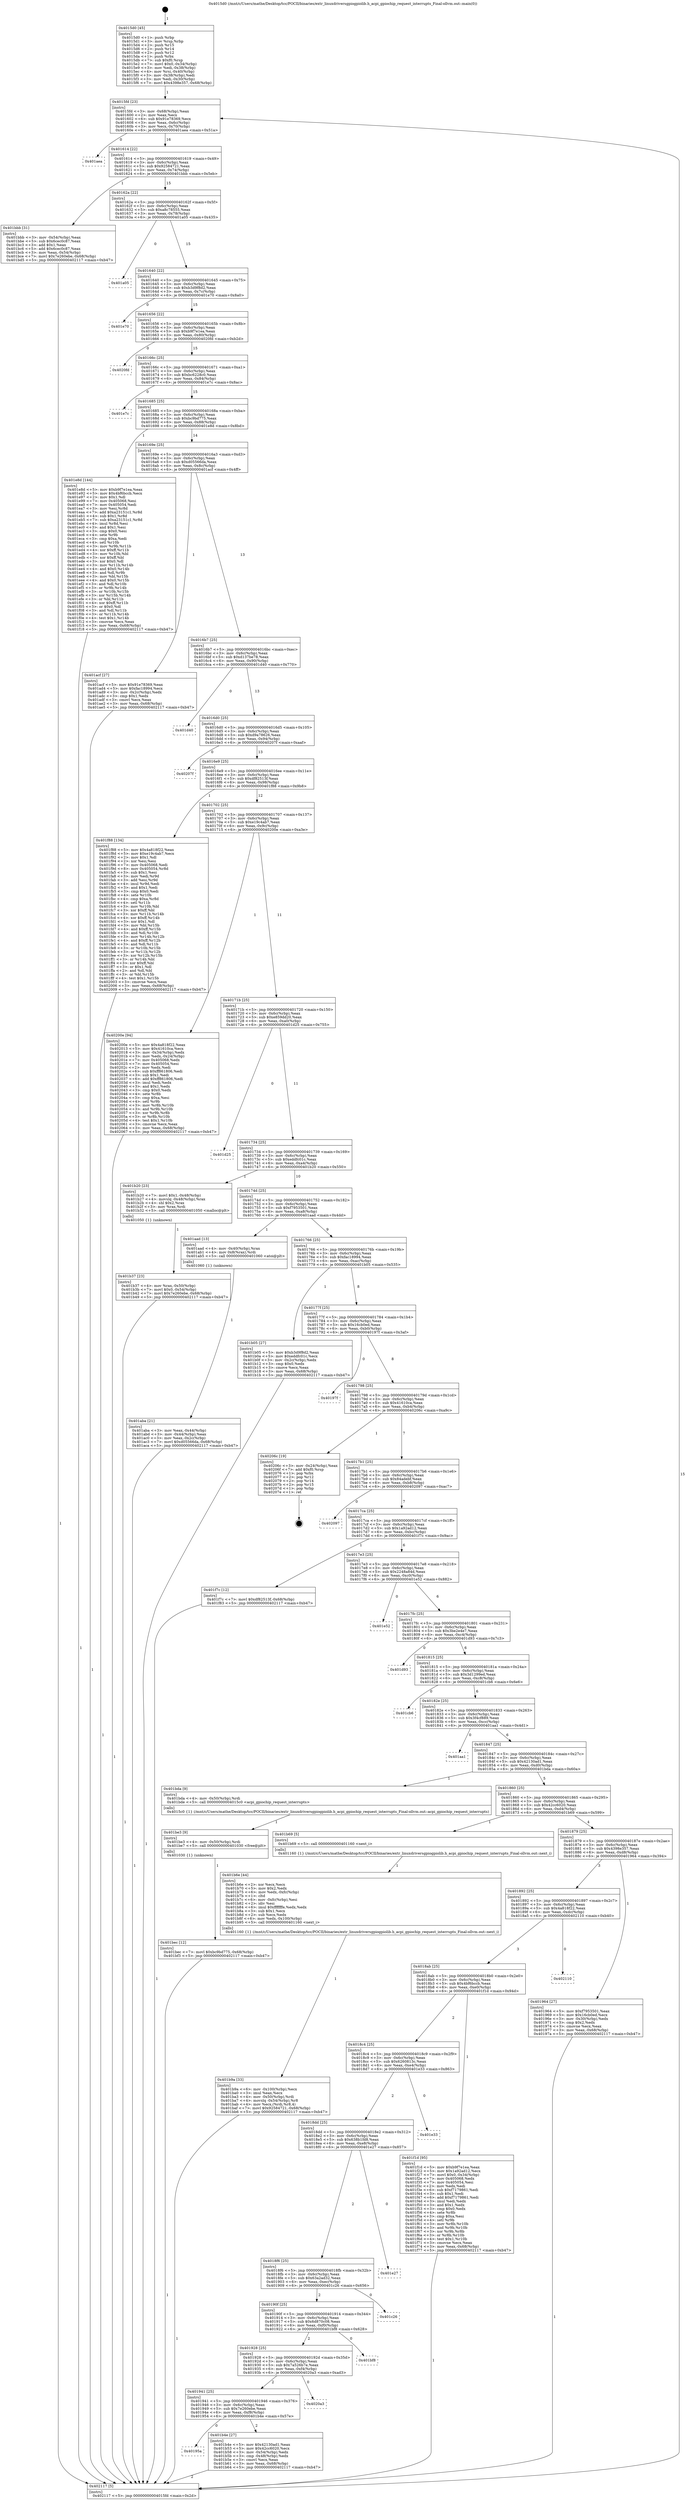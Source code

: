 digraph "0x4015d0" {
  label = "0x4015d0 (/mnt/c/Users/mathe/Desktop/tcc/POCII/binaries/extr_linuxdriversgpiogpiolib.h_acpi_gpiochip_request_interrupts_Final-ollvm.out::main(0))"
  labelloc = "t"
  node[shape=record]

  Entry [label="",width=0.3,height=0.3,shape=circle,fillcolor=black,style=filled]
  "0x4015fd" [label="{
     0x4015fd [23]\l
     | [instrs]\l
     &nbsp;&nbsp;0x4015fd \<+3\>: mov -0x68(%rbp),%eax\l
     &nbsp;&nbsp;0x401600 \<+2\>: mov %eax,%ecx\l
     &nbsp;&nbsp;0x401602 \<+6\>: sub $0x91e78369,%ecx\l
     &nbsp;&nbsp;0x401608 \<+3\>: mov %eax,-0x6c(%rbp)\l
     &nbsp;&nbsp;0x40160b \<+3\>: mov %ecx,-0x70(%rbp)\l
     &nbsp;&nbsp;0x40160e \<+6\>: je 0000000000401aea \<main+0x51a\>\l
  }"]
  "0x401aea" [label="{
     0x401aea\l
  }", style=dashed]
  "0x401614" [label="{
     0x401614 [22]\l
     | [instrs]\l
     &nbsp;&nbsp;0x401614 \<+5\>: jmp 0000000000401619 \<main+0x49\>\l
     &nbsp;&nbsp;0x401619 \<+3\>: mov -0x6c(%rbp),%eax\l
     &nbsp;&nbsp;0x40161c \<+5\>: sub $0x92584721,%eax\l
     &nbsp;&nbsp;0x401621 \<+3\>: mov %eax,-0x74(%rbp)\l
     &nbsp;&nbsp;0x401624 \<+6\>: je 0000000000401bbb \<main+0x5eb\>\l
  }"]
  Exit [label="",width=0.3,height=0.3,shape=circle,fillcolor=black,style=filled,peripheries=2]
  "0x401bbb" [label="{
     0x401bbb [31]\l
     | [instrs]\l
     &nbsp;&nbsp;0x401bbb \<+3\>: mov -0x54(%rbp),%eax\l
     &nbsp;&nbsp;0x401bbe \<+5\>: sub $0x6cec0c87,%eax\l
     &nbsp;&nbsp;0x401bc3 \<+3\>: add $0x1,%eax\l
     &nbsp;&nbsp;0x401bc6 \<+5\>: add $0x6cec0c87,%eax\l
     &nbsp;&nbsp;0x401bcb \<+3\>: mov %eax,-0x54(%rbp)\l
     &nbsp;&nbsp;0x401bce \<+7\>: movl $0x7e260ebe,-0x68(%rbp)\l
     &nbsp;&nbsp;0x401bd5 \<+5\>: jmp 0000000000402117 \<main+0xb47\>\l
  }"]
  "0x40162a" [label="{
     0x40162a [22]\l
     | [instrs]\l
     &nbsp;&nbsp;0x40162a \<+5\>: jmp 000000000040162f \<main+0x5f\>\l
     &nbsp;&nbsp;0x40162f \<+3\>: mov -0x6c(%rbp),%eax\l
     &nbsp;&nbsp;0x401632 \<+5\>: sub $0xa8c78555,%eax\l
     &nbsp;&nbsp;0x401637 \<+3\>: mov %eax,-0x78(%rbp)\l
     &nbsp;&nbsp;0x40163a \<+6\>: je 0000000000401a05 \<main+0x435\>\l
  }"]
  "0x401bec" [label="{
     0x401bec [12]\l
     | [instrs]\l
     &nbsp;&nbsp;0x401bec \<+7\>: movl $0xbc9bd775,-0x68(%rbp)\l
     &nbsp;&nbsp;0x401bf3 \<+5\>: jmp 0000000000402117 \<main+0xb47\>\l
  }"]
  "0x401a05" [label="{
     0x401a05\l
  }", style=dashed]
  "0x401640" [label="{
     0x401640 [22]\l
     | [instrs]\l
     &nbsp;&nbsp;0x401640 \<+5\>: jmp 0000000000401645 \<main+0x75\>\l
     &nbsp;&nbsp;0x401645 \<+3\>: mov -0x6c(%rbp),%eax\l
     &nbsp;&nbsp;0x401648 \<+5\>: sub $0xb3d9f8d2,%eax\l
     &nbsp;&nbsp;0x40164d \<+3\>: mov %eax,-0x7c(%rbp)\l
     &nbsp;&nbsp;0x401650 \<+6\>: je 0000000000401e70 \<main+0x8a0\>\l
  }"]
  "0x401be3" [label="{
     0x401be3 [9]\l
     | [instrs]\l
     &nbsp;&nbsp;0x401be3 \<+4\>: mov -0x50(%rbp),%rdi\l
     &nbsp;&nbsp;0x401be7 \<+5\>: call 0000000000401030 \<free@plt\>\l
     | [calls]\l
     &nbsp;&nbsp;0x401030 \{1\} (unknown)\l
  }"]
  "0x401e70" [label="{
     0x401e70\l
  }", style=dashed]
  "0x401656" [label="{
     0x401656 [22]\l
     | [instrs]\l
     &nbsp;&nbsp;0x401656 \<+5\>: jmp 000000000040165b \<main+0x8b\>\l
     &nbsp;&nbsp;0x40165b \<+3\>: mov -0x6c(%rbp),%eax\l
     &nbsp;&nbsp;0x40165e \<+5\>: sub $0xb9f7e1ea,%eax\l
     &nbsp;&nbsp;0x401663 \<+3\>: mov %eax,-0x80(%rbp)\l
     &nbsp;&nbsp;0x401666 \<+6\>: je 00000000004020fd \<main+0xb2d\>\l
  }"]
  "0x401b9a" [label="{
     0x401b9a [33]\l
     | [instrs]\l
     &nbsp;&nbsp;0x401b9a \<+6\>: mov -0x100(%rbp),%ecx\l
     &nbsp;&nbsp;0x401ba0 \<+3\>: imul %eax,%ecx\l
     &nbsp;&nbsp;0x401ba3 \<+4\>: mov -0x50(%rbp),%rdi\l
     &nbsp;&nbsp;0x401ba7 \<+4\>: movslq -0x54(%rbp),%r8\l
     &nbsp;&nbsp;0x401bab \<+4\>: mov %ecx,(%rdi,%r8,4)\l
     &nbsp;&nbsp;0x401baf \<+7\>: movl $0x92584721,-0x68(%rbp)\l
     &nbsp;&nbsp;0x401bb6 \<+5\>: jmp 0000000000402117 \<main+0xb47\>\l
  }"]
  "0x4020fd" [label="{
     0x4020fd\l
  }", style=dashed]
  "0x40166c" [label="{
     0x40166c [25]\l
     | [instrs]\l
     &nbsp;&nbsp;0x40166c \<+5\>: jmp 0000000000401671 \<main+0xa1\>\l
     &nbsp;&nbsp;0x401671 \<+3\>: mov -0x6c(%rbp),%eax\l
     &nbsp;&nbsp;0x401674 \<+5\>: sub $0xbc6228c0,%eax\l
     &nbsp;&nbsp;0x401679 \<+6\>: mov %eax,-0x84(%rbp)\l
     &nbsp;&nbsp;0x40167f \<+6\>: je 0000000000401e7c \<main+0x8ac\>\l
  }"]
  "0x401b6e" [label="{
     0x401b6e [44]\l
     | [instrs]\l
     &nbsp;&nbsp;0x401b6e \<+2\>: xor %ecx,%ecx\l
     &nbsp;&nbsp;0x401b70 \<+5\>: mov $0x2,%edx\l
     &nbsp;&nbsp;0x401b75 \<+6\>: mov %edx,-0xfc(%rbp)\l
     &nbsp;&nbsp;0x401b7b \<+1\>: cltd\l
     &nbsp;&nbsp;0x401b7c \<+6\>: mov -0xfc(%rbp),%esi\l
     &nbsp;&nbsp;0x401b82 \<+2\>: idiv %esi\l
     &nbsp;&nbsp;0x401b84 \<+6\>: imul $0xfffffffe,%edx,%edx\l
     &nbsp;&nbsp;0x401b8a \<+3\>: sub $0x1,%ecx\l
     &nbsp;&nbsp;0x401b8d \<+2\>: sub %ecx,%edx\l
     &nbsp;&nbsp;0x401b8f \<+6\>: mov %edx,-0x100(%rbp)\l
     &nbsp;&nbsp;0x401b95 \<+5\>: call 0000000000401160 \<next_i\>\l
     | [calls]\l
     &nbsp;&nbsp;0x401160 \{1\} (/mnt/c/Users/mathe/Desktop/tcc/POCII/binaries/extr_linuxdriversgpiogpiolib.h_acpi_gpiochip_request_interrupts_Final-ollvm.out::next_i)\l
  }"]
  "0x401e7c" [label="{
     0x401e7c\l
  }", style=dashed]
  "0x401685" [label="{
     0x401685 [25]\l
     | [instrs]\l
     &nbsp;&nbsp;0x401685 \<+5\>: jmp 000000000040168a \<main+0xba\>\l
     &nbsp;&nbsp;0x40168a \<+3\>: mov -0x6c(%rbp),%eax\l
     &nbsp;&nbsp;0x40168d \<+5\>: sub $0xbc9bd775,%eax\l
     &nbsp;&nbsp;0x401692 \<+6\>: mov %eax,-0x88(%rbp)\l
     &nbsp;&nbsp;0x401698 \<+6\>: je 0000000000401e8d \<main+0x8bd\>\l
  }"]
  "0x40195a" [label="{
     0x40195a\l
  }", style=dashed]
  "0x401e8d" [label="{
     0x401e8d [144]\l
     | [instrs]\l
     &nbsp;&nbsp;0x401e8d \<+5\>: mov $0xb9f7e1ea,%eax\l
     &nbsp;&nbsp;0x401e92 \<+5\>: mov $0x4bf6bccb,%ecx\l
     &nbsp;&nbsp;0x401e97 \<+2\>: mov $0x1,%dl\l
     &nbsp;&nbsp;0x401e99 \<+7\>: mov 0x405068,%esi\l
     &nbsp;&nbsp;0x401ea0 \<+7\>: mov 0x405054,%edi\l
     &nbsp;&nbsp;0x401ea7 \<+3\>: mov %esi,%r8d\l
     &nbsp;&nbsp;0x401eaa \<+7\>: add $0xa23151c1,%r8d\l
     &nbsp;&nbsp;0x401eb1 \<+4\>: sub $0x1,%r8d\l
     &nbsp;&nbsp;0x401eb5 \<+7\>: sub $0xa23151c1,%r8d\l
     &nbsp;&nbsp;0x401ebc \<+4\>: imul %r8d,%esi\l
     &nbsp;&nbsp;0x401ec0 \<+3\>: and $0x1,%esi\l
     &nbsp;&nbsp;0x401ec3 \<+3\>: cmp $0x0,%esi\l
     &nbsp;&nbsp;0x401ec6 \<+4\>: sete %r9b\l
     &nbsp;&nbsp;0x401eca \<+3\>: cmp $0xa,%edi\l
     &nbsp;&nbsp;0x401ecd \<+4\>: setl %r10b\l
     &nbsp;&nbsp;0x401ed1 \<+3\>: mov %r9b,%r11b\l
     &nbsp;&nbsp;0x401ed4 \<+4\>: xor $0xff,%r11b\l
     &nbsp;&nbsp;0x401ed8 \<+3\>: mov %r10b,%bl\l
     &nbsp;&nbsp;0x401edb \<+3\>: xor $0xff,%bl\l
     &nbsp;&nbsp;0x401ede \<+3\>: xor $0x0,%dl\l
     &nbsp;&nbsp;0x401ee1 \<+3\>: mov %r11b,%r14b\l
     &nbsp;&nbsp;0x401ee4 \<+4\>: and $0x0,%r14b\l
     &nbsp;&nbsp;0x401ee8 \<+3\>: and %dl,%r9b\l
     &nbsp;&nbsp;0x401eeb \<+3\>: mov %bl,%r15b\l
     &nbsp;&nbsp;0x401eee \<+4\>: and $0x0,%r15b\l
     &nbsp;&nbsp;0x401ef2 \<+3\>: and %dl,%r10b\l
     &nbsp;&nbsp;0x401ef5 \<+3\>: or %r9b,%r14b\l
     &nbsp;&nbsp;0x401ef8 \<+3\>: or %r10b,%r15b\l
     &nbsp;&nbsp;0x401efb \<+3\>: xor %r15b,%r14b\l
     &nbsp;&nbsp;0x401efe \<+3\>: or %bl,%r11b\l
     &nbsp;&nbsp;0x401f01 \<+4\>: xor $0xff,%r11b\l
     &nbsp;&nbsp;0x401f05 \<+3\>: or $0x0,%dl\l
     &nbsp;&nbsp;0x401f08 \<+3\>: and %dl,%r11b\l
     &nbsp;&nbsp;0x401f0b \<+3\>: or %r11b,%r14b\l
     &nbsp;&nbsp;0x401f0e \<+4\>: test $0x1,%r14b\l
     &nbsp;&nbsp;0x401f12 \<+3\>: cmovne %ecx,%eax\l
     &nbsp;&nbsp;0x401f15 \<+3\>: mov %eax,-0x68(%rbp)\l
     &nbsp;&nbsp;0x401f18 \<+5\>: jmp 0000000000402117 \<main+0xb47\>\l
  }"]
  "0x40169e" [label="{
     0x40169e [25]\l
     | [instrs]\l
     &nbsp;&nbsp;0x40169e \<+5\>: jmp 00000000004016a3 \<main+0xd3\>\l
     &nbsp;&nbsp;0x4016a3 \<+3\>: mov -0x6c(%rbp),%eax\l
     &nbsp;&nbsp;0x4016a6 \<+5\>: sub $0xd05566da,%eax\l
     &nbsp;&nbsp;0x4016ab \<+6\>: mov %eax,-0x8c(%rbp)\l
     &nbsp;&nbsp;0x4016b1 \<+6\>: je 0000000000401acf \<main+0x4ff\>\l
  }"]
  "0x401b4e" [label="{
     0x401b4e [27]\l
     | [instrs]\l
     &nbsp;&nbsp;0x401b4e \<+5\>: mov $0x42130ad1,%eax\l
     &nbsp;&nbsp;0x401b53 \<+5\>: mov $0x42cc6020,%ecx\l
     &nbsp;&nbsp;0x401b58 \<+3\>: mov -0x54(%rbp),%edx\l
     &nbsp;&nbsp;0x401b5b \<+3\>: cmp -0x48(%rbp),%edx\l
     &nbsp;&nbsp;0x401b5e \<+3\>: cmovl %ecx,%eax\l
     &nbsp;&nbsp;0x401b61 \<+3\>: mov %eax,-0x68(%rbp)\l
     &nbsp;&nbsp;0x401b64 \<+5\>: jmp 0000000000402117 \<main+0xb47\>\l
  }"]
  "0x401acf" [label="{
     0x401acf [27]\l
     | [instrs]\l
     &nbsp;&nbsp;0x401acf \<+5\>: mov $0x91e78369,%eax\l
     &nbsp;&nbsp;0x401ad4 \<+5\>: mov $0xfac18994,%ecx\l
     &nbsp;&nbsp;0x401ad9 \<+3\>: mov -0x2c(%rbp),%edx\l
     &nbsp;&nbsp;0x401adc \<+3\>: cmp $0x1,%edx\l
     &nbsp;&nbsp;0x401adf \<+3\>: cmovl %ecx,%eax\l
     &nbsp;&nbsp;0x401ae2 \<+3\>: mov %eax,-0x68(%rbp)\l
     &nbsp;&nbsp;0x401ae5 \<+5\>: jmp 0000000000402117 \<main+0xb47\>\l
  }"]
  "0x4016b7" [label="{
     0x4016b7 [25]\l
     | [instrs]\l
     &nbsp;&nbsp;0x4016b7 \<+5\>: jmp 00000000004016bc \<main+0xec\>\l
     &nbsp;&nbsp;0x4016bc \<+3\>: mov -0x6c(%rbp),%eax\l
     &nbsp;&nbsp;0x4016bf \<+5\>: sub $0xd137be78,%eax\l
     &nbsp;&nbsp;0x4016c4 \<+6\>: mov %eax,-0x90(%rbp)\l
     &nbsp;&nbsp;0x4016ca \<+6\>: je 0000000000401d40 \<main+0x770\>\l
  }"]
  "0x401941" [label="{
     0x401941 [25]\l
     | [instrs]\l
     &nbsp;&nbsp;0x401941 \<+5\>: jmp 0000000000401946 \<main+0x376\>\l
     &nbsp;&nbsp;0x401946 \<+3\>: mov -0x6c(%rbp),%eax\l
     &nbsp;&nbsp;0x401949 \<+5\>: sub $0x7e260ebe,%eax\l
     &nbsp;&nbsp;0x40194e \<+6\>: mov %eax,-0xf8(%rbp)\l
     &nbsp;&nbsp;0x401954 \<+6\>: je 0000000000401b4e \<main+0x57e\>\l
  }"]
  "0x401d40" [label="{
     0x401d40\l
  }", style=dashed]
  "0x4016d0" [label="{
     0x4016d0 [25]\l
     | [instrs]\l
     &nbsp;&nbsp;0x4016d0 \<+5\>: jmp 00000000004016d5 \<main+0x105\>\l
     &nbsp;&nbsp;0x4016d5 \<+3\>: mov -0x6c(%rbp),%eax\l
     &nbsp;&nbsp;0x4016d8 \<+5\>: sub $0xd9a78626,%eax\l
     &nbsp;&nbsp;0x4016dd \<+6\>: mov %eax,-0x94(%rbp)\l
     &nbsp;&nbsp;0x4016e3 \<+6\>: je 000000000040207f \<main+0xaaf\>\l
  }"]
  "0x4020a3" [label="{
     0x4020a3\l
  }", style=dashed]
  "0x40207f" [label="{
     0x40207f\l
  }", style=dashed]
  "0x4016e9" [label="{
     0x4016e9 [25]\l
     | [instrs]\l
     &nbsp;&nbsp;0x4016e9 \<+5\>: jmp 00000000004016ee \<main+0x11e\>\l
     &nbsp;&nbsp;0x4016ee \<+3\>: mov -0x6c(%rbp),%eax\l
     &nbsp;&nbsp;0x4016f1 \<+5\>: sub $0xdf82513f,%eax\l
     &nbsp;&nbsp;0x4016f6 \<+6\>: mov %eax,-0x98(%rbp)\l
     &nbsp;&nbsp;0x4016fc \<+6\>: je 0000000000401f88 \<main+0x9b8\>\l
  }"]
  "0x401928" [label="{
     0x401928 [25]\l
     | [instrs]\l
     &nbsp;&nbsp;0x401928 \<+5\>: jmp 000000000040192d \<main+0x35d\>\l
     &nbsp;&nbsp;0x40192d \<+3\>: mov -0x6c(%rbp),%eax\l
     &nbsp;&nbsp;0x401930 \<+5\>: sub $0x7a526b7e,%eax\l
     &nbsp;&nbsp;0x401935 \<+6\>: mov %eax,-0xf4(%rbp)\l
     &nbsp;&nbsp;0x40193b \<+6\>: je 00000000004020a3 \<main+0xad3\>\l
  }"]
  "0x401f88" [label="{
     0x401f88 [134]\l
     | [instrs]\l
     &nbsp;&nbsp;0x401f88 \<+5\>: mov $0x4a818f22,%eax\l
     &nbsp;&nbsp;0x401f8d \<+5\>: mov $0xe19c4ab7,%ecx\l
     &nbsp;&nbsp;0x401f92 \<+2\>: mov $0x1,%dl\l
     &nbsp;&nbsp;0x401f94 \<+2\>: xor %esi,%esi\l
     &nbsp;&nbsp;0x401f96 \<+7\>: mov 0x405068,%edi\l
     &nbsp;&nbsp;0x401f9d \<+8\>: mov 0x405054,%r8d\l
     &nbsp;&nbsp;0x401fa5 \<+3\>: sub $0x1,%esi\l
     &nbsp;&nbsp;0x401fa8 \<+3\>: mov %edi,%r9d\l
     &nbsp;&nbsp;0x401fab \<+3\>: add %esi,%r9d\l
     &nbsp;&nbsp;0x401fae \<+4\>: imul %r9d,%edi\l
     &nbsp;&nbsp;0x401fb2 \<+3\>: and $0x1,%edi\l
     &nbsp;&nbsp;0x401fb5 \<+3\>: cmp $0x0,%edi\l
     &nbsp;&nbsp;0x401fb8 \<+4\>: sete %r10b\l
     &nbsp;&nbsp;0x401fbc \<+4\>: cmp $0xa,%r8d\l
     &nbsp;&nbsp;0x401fc0 \<+4\>: setl %r11b\l
     &nbsp;&nbsp;0x401fc4 \<+3\>: mov %r10b,%bl\l
     &nbsp;&nbsp;0x401fc7 \<+3\>: xor $0xff,%bl\l
     &nbsp;&nbsp;0x401fca \<+3\>: mov %r11b,%r14b\l
     &nbsp;&nbsp;0x401fcd \<+4\>: xor $0xff,%r14b\l
     &nbsp;&nbsp;0x401fd1 \<+3\>: xor $0x1,%dl\l
     &nbsp;&nbsp;0x401fd4 \<+3\>: mov %bl,%r15b\l
     &nbsp;&nbsp;0x401fd7 \<+4\>: and $0xff,%r15b\l
     &nbsp;&nbsp;0x401fdb \<+3\>: and %dl,%r10b\l
     &nbsp;&nbsp;0x401fde \<+3\>: mov %r14b,%r12b\l
     &nbsp;&nbsp;0x401fe1 \<+4\>: and $0xff,%r12b\l
     &nbsp;&nbsp;0x401fe5 \<+3\>: and %dl,%r11b\l
     &nbsp;&nbsp;0x401fe8 \<+3\>: or %r10b,%r15b\l
     &nbsp;&nbsp;0x401feb \<+3\>: or %r11b,%r12b\l
     &nbsp;&nbsp;0x401fee \<+3\>: xor %r12b,%r15b\l
     &nbsp;&nbsp;0x401ff1 \<+3\>: or %r14b,%bl\l
     &nbsp;&nbsp;0x401ff4 \<+3\>: xor $0xff,%bl\l
     &nbsp;&nbsp;0x401ff7 \<+3\>: or $0x1,%dl\l
     &nbsp;&nbsp;0x401ffa \<+2\>: and %dl,%bl\l
     &nbsp;&nbsp;0x401ffc \<+3\>: or %bl,%r15b\l
     &nbsp;&nbsp;0x401fff \<+4\>: test $0x1,%r15b\l
     &nbsp;&nbsp;0x402003 \<+3\>: cmovne %ecx,%eax\l
     &nbsp;&nbsp;0x402006 \<+3\>: mov %eax,-0x68(%rbp)\l
     &nbsp;&nbsp;0x402009 \<+5\>: jmp 0000000000402117 \<main+0xb47\>\l
  }"]
  "0x401702" [label="{
     0x401702 [25]\l
     | [instrs]\l
     &nbsp;&nbsp;0x401702 \<+5\>: jmp 0000000000401707 \<main+0x137\>\l
     &nbsp;&nbsp;0x401707 \<+3\>: mov -0x6c(%rbp),%eax\l
     &nbsp;&nbsp;0x40170a \<+5\>: sub $0xe19c4ab7,%eax\l
     &nbsp;&nbsp;0x40170f \<+6\>: mov %eax,-0x9c(%rbp)\l
     &nbsp;&nbsp;0x401715 \<+6\>: je 000000000040200e \<main+0xa3e\>\l
  }"]
  "0x401bf8" [label="{
     0x401bf8\l
  }", style=dashed]
  "0x40200e" [label="{
     0x40200e [94]\l
     | [instrs]\l
     &nbsp;&nbsp;0x40200e \<+5\>: mov $0x4a818f22,%eax\l
     &nbsp;&nbsp;0x402013 \<+5\>: mov $0x41610ca,%ecx\l
     &nbsp;&nbsp;0x402018 \<+3\>: mov -0x34(%rbp),%edx\l
     &nbsp;&nbsp;0x40201b \<+3\>: mov %edx,-0x24(%rbp)\l
     &nbsp;&nbsp;0x40201e \<+7\>: mov 0x405068,%edx\l
     &nbsp;&nbsp;0x402025 \<+7\>: mov 0x405054,%esi\l
     &nbsp;&nbsp;0x40202c \<+2\>: mov %edx,%edi\l
     &nbsp;&nbsp;0x40202e \<+6\>: sub $0xff861806,%edi\l
     &nbsp;&nbsp;0x402034 \<+3\>: sub $0x1,%edi\l
     &nbsp;&nbsp;0x402037 \<+6\>: add $0xff861806,%edi\l
     &nbsp;&nbsp;0x40203d \<+3\>: imul %edi,%edx\l
     &nbsp;&nbsp;0x402040 \<+3\>: and $0x1,%edx\l
     &nbsp;&nbsp;0x402043 \<+3\>: cmp $0x0,%edx\l
     &nbsp;&nbsp;0x402046 \<+4\>: sete %r8b\l
     &nbsp;&nbsp;0x40204a \<+3\>: cmp $0xa,%esi\l
     &nbsp;&nbsp;0x40204d \<+4\>: setl %r9b\l
     &nbsp;&nbsp;0x402051 \<+3\>: mov %r8b,%r10b\l
     &nbsp;&nbsp;0x402054 \<+3\>: and %r9b,%r10b\l
     &nbsp;&nbsp;0x402057 \<+3\>: xor %r9b,%r8b\l
     &nbsp;&nbsp;0x40205a \<+3\>: or %r8b,%r10b\l
     &nbsp;&nbsp;0x40205d \<+4\>: test $0x1,%r10b\l
     &nbsp;&nbsp;0x402061 \<+3\>: cmovne %ecx,%eax\l
     &nbsp;&nbsp;0x402064 \<+3\>: mov %eax,-0x68(%rbp)\l
     &nbsp;&nbsp;0x402067 \<+5\>: jmp 0000000000402117 \<main+0xb47\>\l
  }"]
  "0x40171b" [label="{
     0x40171b [25]\l
     | [instrs]\l
     &nbsp;&nbsp;0x40171b \<+5\>: jmp 0000000000401720 \<main+0x150\>\l
     &nbsp;&nbsp;0x401720 \<+3\>: mov -0x6c(%rbp),%eax\l
     &nbsp;&nbsp;0x401723 \<+5\>: sub $0xe859dd20,%eax\l
     &nbsp;&nbsp;0x401728 \<+6\>: mov %eax,-0xa0(%rbp)\l
     &nbsp;&nbsp;0x40172e \<+6\>: je 0000000000401d25 \<main+0x755\>\l
  }"]
  "0x40190f" [label="{
     0x40190f [25]\l
     | [instrs]\l
     &nbsp;&nbsp;0x40190f \<+5\>: jmp 0000000000401914 \<main+0x344\>\l
     &nbsp;&nbsp;0x401914 \<+3\>: mov -0x6c(%rbp),%eax\l
     &nbsp;&nbsp;0x401917 \<+5\>: sub $0x6d870c08,%eax\l
     &nbsp;&nbsp;0x40191c \<+6\>: mov %eax,-0xf0(%rbp)\l
     &nbsp;&nbsp;0x401922 \<+6\>: je 0000000000401bf8 \<main+0x628\>\l
  }"]
  "0x401d25" [label="{
     0x401d25\l
  }", style=dashed]
  "0x401734" [label="{
     0x401734 [25]\l
     | [instrs]\l
     &nbsp;&nbsp;0x401734 \<+5\>: jmp 0000000000401739 \<main+0x169\>\l
     &nbsp;&nbsp;0x401739 \<+3\>: mov -0x6c(%rbp),%eax\l
     &nbsp;&nbsp;0x40173c \<+5\>: sub $0xeddfc01c,%eax\l
     &nbsp;&nbsp;0x401741 \<+6\>: mov %eax,-0xa4(%rbp)\l
     &nbsp;&nbsp;0x401747 \<+6\>: je 0000000000401b20 \<main+0x550\>\l
  }"]
  "0x401c26" [label="{
     0x401c26\l
  }", style=dashed]
  "0x401b20" [label="{
     0x401b20 [23]\l
     | [instrs]\l
     &nbsp;&nbsp;0x401b20 \<+7\>: movl $0x1,-0x48(%rbp)\l
     &nbsp;&nbsp;0x401b27 \<+4\>: movslq -0x48(%rbp),%rax\l
     &nbsp;&nbsp;0x401b2b \<+4\>: shl $0x2,%rax\l
     &nbsp;&nbsp;0x401b2f \<+3\>: mov %rax,%rdi\l
     &nbsp;&nbsp;0x401b32 \<+5\>: call 0000000000401050 \<malloc@plt\>\l
     | [calls]\l
     &nbsp;&nbsp;0x401050 \{1\} (unknown)\l
  }"]
  "0x40174d" [label="{
     0x40174d [25]\l
     | [instrs]\l
     &nbsp;&nbsp;0x40174d \<+5\>: jmp 0000000000401752 \<main+0x182\>\l
     &nbsp;&nbsp;0x401752 \<+3\>: mov -0x6c(%rbp),%eax\l
     &nbsp;&nbsp;0x401755 \<+5\>: sub $0xf7953501,%eax\l
     &nbsp;&nbsp;0x40175a \<+6\>: mov %eax,-0xa8(%rbp)\l
     &nbsp;&nbsp;0x401760 \<+6\>: je 0000000000401aad \<main+0x4dd\>\l
  }"]
  "0x4018f6" [label="{
     0x4018f6 [25]\l
     | [instrs]\l
     &nbsp;&nbsp;0x4018f6 \<+5\>: jmp 00000000004018fb \<main+0x32b\>\l
     &nbsp;&nbsp;0x4018fb \<+3\>: mov -0x6c(%rbp),%eax\l
     &nbsp;&nbsp;0x4018fe \<+5\>: sub $0x63a2ad32,%eax\l
     &nbsp;&nbsp;0x401903 \<+6\>: mov %eax,-0xec(%rbp)\l
     &nbsp;&nbsp;0x401909 \<+6\>: je 0000000000401c26 \<main+0x656\>\l
  }"]
  "0x401aad" [label="{
     0x401aad [13]\l
     | [instrs]\l
     &nbsp;&nbsp;0x401aad \<+4\>: mov -0x40(%rbp),%rax\l
     &nbsp;&nbsp;0x401ab1 \<+4\>: mov 0x8(%rax),%rdi\l
     &nbsp;&nbsp;0x401ab5 \<+5\>: call 0000000000401060 \<atoi@plt\>\l
     | [calls]\l
     &nbsp;&nbsp;0x401060 \{1\} (unknown)\l
  }"]
  "0x401766" [label="{
     0x401766 [25]\l
     | [instrs]\l
     &nbsp;&nbsp;0x401766 \<+5\>: jmp 000000000040176b \<main+0x19b\>\l
     &nbsp;&nbsp;0x40176b \<+3\>: mov -0x6c(%rbp),%eax\l
     &nbsp;&nbsp;0x40176e \<+5\>: sub $0xfac18994,%eax\l
     &nbsp;&nbsp;0x401773 \<+6\>: mov %eax,-0xac(%rbp)\l
     &nbsp;&nbsp;0x401779 \<+6\>: je 0000000000401b05 \<main+0x535\>\l
  }"]
  "0x401e27" [label="{
     0x401e27\l
  }", style=dashed]
  "0x401b05" [label="{
     0x401b05 [27]\l
     | [instrs]\l
     &nbsp;&nbsp;0x401b05 \<+5\>: mov $0xb3d9f8d2,%eax\l
     &nbsp;&nbsp;0x401b0a \<+5\>: mov $0xeddfc01c,%ecx\l
     &nbsp;&nbsp;0x401b0f \<+3\>: mov -0x2c(%rbp),%edx\l
     &nbsp;&nbsp;0x401b12 \<+3\>: cmp $0x0,%edx\l
     &nbsp;&nbsp;0x401b15 \<+3\>: cmove %ecx,%eax\l
     &nbsp;&nbsp;0x401b18 \<+3\>: mov %eax,-0x68(%rbp)\l
     &nbsp;&nbsp;0x401b1b \<+5\>: jmp 0000000000402117 \<main+0xb47\>\l
  }"]
  "0x40177f" [label="{
     0x40177f [25]\l
     | [instrs]\l
     &nbsp;&nbsp;0x40177f \<+5\>: jmp 0000000000401784 \<main+0x1b4\>\l
     &nbsp;&nbsp;0x401784 \<+3\>: mov -0x6c(%rbp),%eax\l
     &nbsp;&nbsp;0x401787 \<+5\>: sub $0x16cb0ed,%eax\l
     &nbsp;&nbsp;0x40178c \<+6\>: mov %eax,-0xb0(%rbp)\l
     &nbsp;&nbsp;0x401792 \<+6\>: je 000000000040197f \<main+0x3af\>\l
  }"]
  "0x4018dd" [label="{
     0x4018dd [25]\l
     | [instrs]\l
     &nbsp;&nbsp;0x4018dd \<+5\>: jmp 00000000004018e2 \<main+0x312\>\l
     &nbsp;&nbsp;0x4018e2 \<+3\>: mov -0x6c(%rbp),%eax\l
     &nbsp;&nbsp;0x4018e5 \<+5\>: sub $0x638b1fd8,%eax\l
     &nbsp;&nbsp;0x4018ea \<+6\>: mov %eax,-0xe8(%rbp)\l
     &nbsp;&nbsp;0x4018f0 \<+6\>: je 0000000000401e27 \<main+0x857\>\l
  }"]
  "0x40197f" [label="{
     0x40197f\l
  }", style=dashed]
  "0x401798" [label="{
     0x401798 [25]\l
     | [instrs]\l
     &nbsp;&nbsp;0x401798 \<+5\>: jmp 000000000040179d \<main+0x1cd\>\l
     &nbsp;&nbsp;0x40179d \<+3\>: mov -0x6c(%rbp),%eax\l
     &nbsp;&nbsp;0x4017a0 \<+5\>: sub $0x41610ca,%eax\l
     &nbsp;&nbsp;0x4017a5 \<+6\>: mov %eax,-0xb4(%rbp)\l
     &nbsp;&nbsp;0x4017ab \<+6\>: je 000000000040206c \<main+0xa9c\>\l
  }"]
  "0x401e33" [label="{
     0x401e33\l
  }", style=dashed]
  "0x40206c" [label="{
     0x40206c [19]\l
     | [instrs]\l
     &nbsp;&nbsp;0x40206c \<+3\>: mov -0x24(%rbp),%eax\l
     &nbsp;&nbsp;0x40206f \<+7\>: add $0xf0,%rsp\l
     &nbsp;&nbsp;0x402076 \<+1\>: pop %rbx\l
     &nbsp;&nbsp;0x402077 \<+2\>: pop %r12\l
     &nbsp;&nbsp;0x402079 \<+2\>: pop %r14\l
     &nbsp;&nbsp;0x40207b \<+2\>: pop %r15\l
     &nbsp;&nbsp;0x40207d \<+1\>: pop %rbp\l
     &nbsp;&nbsp;0x40207e \<+1\>: ret\l
  }"]
  "0x4017b1" [label="{
     0x4017b1 [25]\l
     | [instrs]\l
     &nbsp;&nbsp;0x4017b1 \<+5\>: jmp 00000000004017b6 \<main+0x1e6\>\l
     &nbsp;&nbsp;0x4017b6 \<+3\>: mov -0x6c(%rbp),%eax\l
     &nbsp;&nbsp;0x4017b9 \<+5\>: sub $0x84adebf,%eax\l
     &nbsp;&nbsp;0x4017be \<+6\>: mov %eax,-0xb8(%rbp)\l
     &nbsp;&nbsp;0x4017c4 \<+6\>: je 0000000000402097 \<main+0xac7\>\l
  }"]
  "0x4018c4" [label="{
     0x4018c4 [25]\l
     | [instrs]\l
     &nbsp;&nbsp;0x4018c4 \<+5\>: jmp 00000000004018c9 \<main+0x2f9\>\l
     &nbsp;&nbsp;0x4018c9 \<+3\>: mov -0x6c(%rbp),%eax\l
     &nbsp;&nbsp;0x4018cc \<+5\>: sub $0x6260813c,%eax\l
     &nbsp;&nbsp;0x4018d1 \<+6\>: mov %eax,-0xe4(%rbp)\l
     &nbsp;&nbsp;0x4018d7 \<+6\>: je 0000000000401e33 \<main+0x863\>\l
  }"]
  "0x402097" [label="{
     0x402097\l
  }", style=dashed]
  "0x4017ca" [label="{
     0x4017ca [25]\l
     | [instrs]\l
     &nbsp;&nbsp;0x4017ca \<+5\>: jmp 00000000004017cf \<main+0x1ff\>\l
     &nbsp;&nbsp;0x4017cf \<+3\>: mov -0x6c(%rbp),%eax\l
     &nbsp;&nbsp;0x4017d2 \<+5\>: sub $0x1a92ad12,%eax\l
     &nbsp;&nbsp;0x4017d7 \<+6\>: mov %eax,-0xbc(%rbp)\l
     &nbsp;&nbsp;0x4017dd \<+6\>: je 0000000000401f7c \<main+0x9ac\>\l
  }"]
  "0x401f1d" [label="{
     0x401f1d [95]\l
     | [instrs]\l
     &nbsp;&nbsp;0x401f1d \<+5\>: mov $0xb9f7e1ea,%eax\l
     &nbsp;&nbsp;0x401f22 \<+5\>: mov $0x1a92ad12,%ecx\l
     &nbsp;&nbsp;0x401f27 \<+7\>: movl $0x0,-0x34(%rbp)\l
     &nbsp;&nbsp;0x401f2e \<+7\>: mov 0x405068,%edx\l
     &nbsp;&nbsp;0x401f35 \<+7\>: mov 0x405054,%esi\l
     &nbsp;&nbsp;0x401f3c \<+2\>: mov %edx,%edi\l
     &nbsp;&nbsp;0x401f3e \<+6\>: sub $0xf7179861,%edi\l
     &nbsp;&nbsp;0x401f44 \<+3\>: sub $0x1,%edi\l
     &nbsp;&nbsp;0x401f47 \<+6\>: add $0xf7179861,%edi\l
     &nbsp;&nbsp;0x401f4d \<+3\>: imul %edi,%edx\l
     &nbsp;&nbsp;0x401f50 \<+3\>: and $0x1,%edx\l
     &nbsp;&nbsp;0x401f53 \<+3\>: cmp $0x0,%edx\l
     &nbsp;&nbsp;0x401f56 \<+4\>: sete %r8b\l
     &nbsp;&nbsp;0x401f5a \<+3\>: cmp $0xa,%esi\l
     &nbsp;&nbsp;0x401f5d \<+4\>: setl %r9b\l
     &nbsp;&nbsp;0x401f61 \<+3\>: mov %r8b,%r10b\l
     &nbsp;&nbsp;0x401f64 \<+3\>: and %r9b,%r10b\l
     &nbsp;&nbsp;0x401f67 \<+3\>: xor %r9b,%r8b\l
     &nbsp;&nbsp;0x401f6a \<+3\>: or %r8b,%r10b\l
     &nbsp;&nbsp;0x401f6d \<+4\>: test $0x1,%r10b\l
     &nbsp;&nbsp;0x401f71 \<+3\>: cmovne %ecx,%eax\l
     &nbsp;&nbsp;0x401f74 \<+3\>: mov %eax,-0x68(%rbp)\l
     &nbsp;&nbsp;0x401f77 \<+5\>: jmp 0000000000402117 \<main+0xb47\>\l
  }"]
  "0x401f7c" [label="{
     0x401f7c [12]\l
     | [instrs]\l
     &nbsp;&nbsp;0x401f7c \<+7\>: movl $0xdf82513f,-0x68(%rbp)\l
     &nbsp;&nbsp;0x401f83 \<+5\>: jmp 0000000000402117 \<main+0xb47\>\l
  }"]
  "0x4017e3" [label="{
     0x4017e3 [25]\l
     | [instrs]\l
     &nbsp;&nbsp;0x4017e3 \<+5\>: jmp 00000000004017e8 \<main+0x218\>\l
     &nbsp;&nbsp;0x4017e8 \<+3\>: mov -0x6c(%rbp),%eax\l
     &nbsp;&nbsp;0x4017eb \<+5\>: sub $0x2248a84d,%eax\l
     &nbsp;&nbsp;0x4017f0 \<+6\>: mov %eax,-0xc0(%rbp)\l
     &nbsp;&nbsp;0x4017f6 \<+6\>: je 0000000000401e52 \<main+0x882\>\l
  }"]
  "0x4018ab" [label="{
     0x4018ab [25]\l
     | [instrs]\l
     &nbsp;&nbsp;0x4018ab \<+5\>: jmp 00000000004018b0 \<main+0x2e0\>\l
     &nbsp;&nbsp;0x4018b0 \<+3\>: mov -0x6c(%rbp),%eax\l
     &nbsp;&nbsp;0x4018b3 \<+5\>: sub $0x4bf6bccb,%eax\l
     &nbsp;&nbsp;0x4018b8 \<+6\>: mov %eax,-0xe0(%rbp)\l
     &nbsp;&nbsp;0x4018be \<+6\>: je 0000000000401f1d \<main+0x94d\>\l
  }"]
  "0x401e52" [label="{
     0x401e52\l
  }", style=dashed]
  "0x4017fc" [label="{
     0x4017fc [25]\l
     | [instrs]\l
     &nbsp;&nbsp;0x4017fc \<+5\>: jmp 0000000000401801 \<main+0x231\>\l
     &nbsp;&nbsp;0x401801 \<+3\>: mov -0x6c(%rbp),%eax\l
     &nbsp;&nbsp;0x401804 \<+5\>: sub $0x3be2e4e7,%eax\l
     &nbsp;&nbsp;0x401809 \<+6\>: mov %eax,-0xc4(%rbp)\l
     &nbsp;&nbsp;0x40180f \<+6\>: je 0000000000401d93 \<main+0x7c3\>\l
  }"]
  "0x402110" [label="{
     0x402110\l
  }", style=dashed]
  "0x401d93" [label="{
     0x401d93\l
  }", style=dashed]
  "0x401815" [label="{
     0x401815 [25]\l
     | [instrs]\l
     &nbsp;&nbsp;0x401815 \<+5\>: jmp 000000000040181a \<main+0x24a\>\l
     &nbsp;&nbsp;0x40181a \<+3\>: mov -0x6c(%rbp),%eax\l
     &nbsp;&nbsp;0x40181d \<+5\>: sub $0x3d1299ed,%eax\l
     &nbsp;&nbsp;0x401822 \<+6\>: mov %eax,-0xc8(%rbp)\l
     &nbsp;&nbsp;0x401828 \<+6\>: je 0000000000401cb6 \<main+0x6e6\>\l
  }"]
  "0x401b37" [label="{
     0x401b37 [23]\l
     | [instrs]\l
     &nbsp;&nbsp;0x401b37 \<+4\>: mov %rax,-0x50(%rbp)\l
     &nbsp;&nbsp;0x401b3b \<+7\>: movl $0x0,-0x54(%rbp)\l
     &nbsp;&nbsp;0x401b42 \<+7\>: movl $0x7e260ebe,-0x68(%rbp)\l
     &nbsp;&nbsp;0x401b49 \<+5\>: jmp 0000000000402117 \<main+0xb47\>\l
  }"]
  "0x401cb6" [label="{
     0x401cb6\l
  }", style=dashed]
  "0x40182e" [label="{
     0x40182e [25]\l
     | [instrs]\l
     &nbsp;&nbsp;0x40182e \<+5\>: jmp 0000000000401833 \<main+0x263\>\l
     &nbsp;&nbsp;0x401833 \<+3\>: mov -0x6c(%rbp),%eax\l
     &nbsp;&nbsp;0x401836 \<+5\>: sub $0x3f4cf889,%eax\l
     &nbsp;&nbsp;0x40183b \<+6\>: mov %eax,-0xcc(%rbp)\l
     &nbsp;&nbsp;0x401841 \<+6\>: je 0000000000401aa1 \<main+0x4d1\>\l
  }"]
  "0x401aba" [label="{
     0x401aba [21]\l
     | [instrs]\l
     &nbsp;&nbsp;0x401aba \<+3\>: mov %eax,-0x44(%rbp)\l
     &nbsp;&nbsp;0x401abd \<+3\>: mov -0x44(%rbp),%eax\l
     &nbsp;&nbsp;0x401ac0 \<+3\>: mov %eax,-0x2c(%rbp)\l
     &nbsp;&nbsp;0x401ac3 \<+7\>: movl $0xd05566da,-0x68(%rbp)\l
     &nbsp;&nbsp;0x401aca \<+5\>: jmp 0000000000402117 \<main+0xb47\>\l
  }"]
  "0x401aa1" [label="{
     0x401aa1\l
  }", style=dashed]
  "0x401847" [label="{
     0x401847 [25]\l
     | [instrs]\l
     &nbsp;&nbsp;0x401847 \<+5\>: jmp 000000000040184c \<main+0x27c\>\l
     &nbsp;&nbsp;0x40184c \<+3\>: mov -0x6c(%rbp),%eax\l
     &nbsp;&nbsp;0x40184f \<+5\>: sub $0x42130ad1,%eax\l
     &nbsp;&nbsp;0x401854 \<+6\>: mov %eax,-0xd0(%rbp)\l
     &nbsp;&nbsp;0x40185a \<+6\>: je 0000000000401bda \<main+0x60a\>\l
  }"]
  "0x4015d0" [label="{
     0x4015d0 [45]\l
     | [instrs]\l
     &nbsp;&nbsp;0x4015d0 \<+1\>: push %rbp\l
     &nbsp;&nbsp;0x4015d1 \<+3\>: mov %rsp,%rbp\l
     &nbsp;&nbsp;0x4015d4 \<+2\>: push %r15\l
     &nbsp;&nbsp;0x4015d6 \<+2\>: push %r14\l
     &nbsp;&nbsp;0x4015d8 \<+2\>: push %r12\l
     &nbsp;&nbsp;0x4015da \<+1\>: push %rbx\l
     &nbsp;&nbsp;0x4015db \<+7\>: sub $0xf0,%rsp\l
     &nbsp;&nbsp;0x4015e2 \<+7\>: movl $0x0,-0x34(%rbp)\l
     &nbsp;&nbsp;0x4015e9 \<+3\>: mov %edi,-0x38(%rbp)\l
     &nbsp;&nbsp;0x4015ec \<+4\>: mov %rsi,-0x40(%rbp)\l
     &nbsp;&nbsp;0x4015f0 \<+3\>: mov -0x38(%rbp),%edi\l
     &nbsp;&nbsp;0x4015f3 \<+3\>: mov %edi,-0x30(%rbp)\l
     &nbsp;&nbsp;0x4015f6 \<+7\>: movl $0x4398e357,-0x68(%rbp)\l
  }"]
  "0x401bda" [label="{
     0x401bda [9]\l
     | [instrs]\l
     &nbsp;&nbsp;0x401bda \<+4\>: mov -0x50(%rbp),%rdi\l
     &nbsp;&nbsp;0x401bde \<+5\>: call 00000000004015c0 \<acpi_gpiochip_request_interrupts\>\l
     | [calls]\l
     &nbsp;&nbsp;0x4015c0 \{1\} (/mnt/c/Users/mathe/Desktop/tcc/POCII/binaries/extr_linuxdriversgpiogpiolib.h_acpi_gpiochip_request_interrupts_Final-ollvm.out::acpi_gpiochip_request_interrupts)\l
  }"]
  "0x401860" [label="{
     0x401860 [25]\l
     | [instrs]\l
     &nbsp;&nbsp;0x401860 \<+5\>: jmp 0000000000401865 \<main+0x295\>\l
     &nbsp;&nbsp;0x401865 \<+3\>: mov -0x6c(%rbp),%eax\l
     &nbsp;&nbsp;0x401868 \<+5\>: sub $0x42cc6020,%eax\l
     &nbsp;&nbsp;0x40186d \<+6\>: mov %eax,-0xd4(%rbp)\l
     &nbsp;&nbsp;0x401873 \<+6\>: je 0000000000401b69 \<main+0x599\>\l
  }"]
  "0x402117" [label="{
     0x402117 [5]\l
     | [instrs]\l
     &nbsp;&nbsp;0x402117 \<+5\>: jmp 00000000004015fd \<main+0x2d\>\l
  }"]
  "0x401b69" [label="{
     0x401b69 [5]\l
     | [instrs]\l
     &nbsp;&nbsp;0x401b69 \<+5\>: call 0000000000401160 \<next_i\>\l
     | [calls]\l
     &nbsp;&nbsp;0x401160 \{1\} (/mnt/c/Users/mathe/Desktop/tcc/POCII/binaries/extr_linuxdriversgpiogpiolib.h_acpi_gpiochip_request_interrupts_Final-ollvm.out::next_i)\l
  }"]
  "0x401879" [label="{
     0x401879 [25]\l
     | [instrs]\l
     &nbsp;&nbsp;0x401879 \<+5\>: jmp 000000000040187e \<main+0x2ae\>\l
     &nbsp;&nbsp;0x40187e \<+3\>: mov -0x6c(%rbp),%eax\l
     &nbsp;&nbsp;0x401881 \<+5\>: sub $0x4398e357,%eax\l
     &nbsp;&nbsp;0x401886 \<+6\>: mov %eax,-0xd8(%rbp)\l
     &nbsp;&nbsp;0x40188c \<+6\>: je 0000000000401964 \<main+0x394\>\l
  }"]
  "0x401892" [label="{
     0x401892 [25]\l
     | [instrs]\l
     &nbsp;&nbsp;0x401892 \<+5\>: jmp 0000000000401897 \<main+0x2c7\>\l
     &nbsp;&nbsp;0x401897 \<+3\>: mov -0x6c(%rbp),%eax\l
     &nbsp;&nbsp;0x40189a \<+5\>: sub $0x4a818f22,%eax\l
     &nbsp;&nbsp;0x40189f \<+6\>: mov %eax,-0xdc(%rbp)\l
     &nbsp;&nbsp;0x4018a5 \<+6\>: je 0000000000402110 \<main+0xb40\>\l
  }"]
  "0x401964" [label="{
     0x401964 [27]\l
     | [instrs]\l
     &nbsp;&nbsp;0x401964 \<+5\>: mov $0xf7953501,%eax\l
     &nbsp;&nbsp;0x401969 \<+5\>: mov $0x16cb0ed,%ecx\l
     &nbsp;&nbsp;0x40196e \<+3\>: mov -0x30(%rbp),%edx\l
     &nbsp;&nbsp;0x401971 \<+3\>: cmp $0x2,%edx\l
     &nbsp;&nbsp;0x401974 \<+3\>: cmovne %ecx,%eax\l
     &nbsp;&nbsp;0x401977 \<+3\>: mov %eax,-0x68(%rbp)\l
     &nbsp;&nbsp;0x40197a \<+5\>: jmp 0000000000402117 \<main+0xb47\>\l
  }"]
  Entry -> "0x4015d0" [label=" 1"]
  "0x4015fd" -> "0x401aea" [label=" 0"]
  "0x4015fd" -> "0x401614" [label=" 16"]
  "0x40206c" -> Exit [label=" 1"]
  "0x401614" -> "0x401bbb" [label=" 1"]
  "0x401614" -> "0x40162a" [label=" 15"]
  "0x40200e" -> "0x402117" [label=" 1"]
  "0x40162a" -> "0x401a05" [label=" 0"]
  "0x40162a" -> "0x401640" [label=" 15"]
  "0x401f88" -> "0x402117" [label=" 1"]
  "0x401640" -> "0x401e70" [label=" 0"]
  "0x401640" -> "0x401656" [label=" 15"]
  "0x401f7c" -> "0x402117" [label=" 1"]
  "0x401656" -> "0x4020fd" [label=" 0"]
  "0x401656" -> "0x40166c" [label=" 15"]
  "0x401f1d" -> "0x402117" [label=" 1"]
  "0x40166c" -> "0x401e7c" [label=" 0"]
  "0x40166c" -> "0x401685" [label=" 15"]
  "0x401e8d" -> "0x402117" [label=" 1"]
  "0x401685" -> "0x401e8d" [label=" 1"]
  "0x401685" -> "0x40169e" [label=" 14"]
  "0x401bec" -> "0x402117" [label=" 1"]
  "0x40169e" -> "0x401acf" [label=" 1"]
  "0x40169e" -> "0x4016b7" [label=" 13"]
  "0x401be3" -> "0x401bec" [label=" 1"]
  "0x4016b7" -> "0x401d40" [label=" 0"]
  "0x4016b7" -> "0x4016d0" [label=" 13"]
  "0x401bbb" -> "0x402117" [label=" 1"]
  "0x4016d0" -> "0x40207f" [label=" 0"]
  "0x4016d0" -> "0x4016e9" [label=" 13"]
  "0x401b9a" -> "0x402117" [label=" 1"]
  "0x4016e9" -> "0x401f88" [label=" 1"]
  "0x4016e9" -> "0x401702" [label=" 12"]
  "0x401b69" -> "0x401b6e" [label=" 1"]
  "0x401702" -> "0x40200e" [label=" 1"]
  "0x401702" -> "0x40171b" [label=" 11"]
  "0x401b4e" -> "0x402117" [label=" 2"]
  "0x40171b" -> "0x401d25" [label=" 0"]
  "0x40171b" -> "0x401734" [label=" 11"]
  "0x401941" -> "0x401b4e" [label=" 2"]
  "0x401734" -> "0x401b20" [label=" 1"]
  "0x401734" -> "0x40174d" [label=" 10"]
  "0x401bda" -> "0x401be3" [label=" 1"]
  "0x40174d" -> "0x401aad" [label=" 1"]
  "0x40174d" -> "0x401766" [label=" 9"]
  "0x401928" -> "0x4020a3" [label=" 0"]
  "0x401766" -> "0x401b05" [label=" 1"]
  "0x401766" -> "0x40177f" [label=" 8"]
  "0x401b6e" -> "0x401b9a" [label=" 1"]
  "0x40177f" -> "0x40197f" [label=" 0"]
  "0x40177f" -> "0x401798" [label=" 8"]
  "0x40190f" -> "0x401bf8" [label=" 0"]
  "0x401798" -> "0x40206c" [label=" 1"]
  "0x401798" -> "0x4017b1" [label=" 7"]
  "0x401941" -> "0x40195a" [label=" 0"]
  "0x4017b1" -> "0x402097" [label=" 0"]
  "0x4017b1" -> "0x4017ca" [label=" 7"]
  "0x4018f6" -> "0x401c26" [label=" 0"]
  "0x4017ca" -> "0x401f7c" [label=" 1"]
  "0x4017ca" -> "0x4017e3" [label=" 6"]
  "0x401928" -> "0x401941" [label=" 2"]
  "0x4017e3" -> "0x401e52" [label=" 0"]
  "0x4017e3" -> "0x4017fc" [label=" 6"]
  "0x4018dd" -> "0x401e27" [label=" 0"]
  "0x4017fc" -> "0x401d93" [label=" 0"]
  "0x4017fc" -> "0x401815" [label=" 6"]
  "0x40190f" -> "0x401928" [label=" 2"]
  "0x401815" -> "0x401cb6" [label=" 0"]
  "0x401815" -> "0x40182e" [label=" 6"]
  "0x4018c4" -> "0x401e33" [label=" 0"]
  "0x40182e" -> "0x401aa1" [label=" 0"]
  "0x40182e" -> "0x401847" [label=" 6"]
  "0x4018f6" -> "0x40190f" [label=" 2"]
  "0x401847" -> "0x401bda" [label=" 1"]
  "0x401847" -> "0x401860" [label=" 5"]
  "0x4018ab" -> "0x4018c4" [label=" 2"]
  "0x401860" -> "0x401b69" [label=" 1"]
  "0x401860" -> "0x401879" [label=" 4"]
  "0x4018ab" -> "0x401f1d" [label=" 1"]
  "0x401879" -> "0x401964" [label=" 1"]
  "0x401879" -> "0x401892" [label=" 3"]
  "0x401964" -> "0x402117" [label=" 1"]
  "0x4015d0" -> "0x4015fd" [label=" 1"]
  "0x402117" -> "0x4015fd" [label=" 15"]
  "0x401aad" -> "0x401aba" [label=" 1"]
  "0x401aba" -> "0x402117" [label=" 1"]
  "0x401acf" -> "0x402117" [label=" 1"]
  "0x401b05" -> "0x402117" [label=" 1"]
  "0x401b20" -> "0x401b37" [label=" 1"]
  "0x401b37" -> "0x402117" [label=" 1"]
  "0x4018c4" -> "0x4018dd" [label=" 2"]
  "0x401892" -> "0x402110" [label=" 0"]
  "0x401892" -> "0x4018ab" [label=" 3"]
  "0x4018dd" -> "0x4018f6" [label=" 2"]
}

